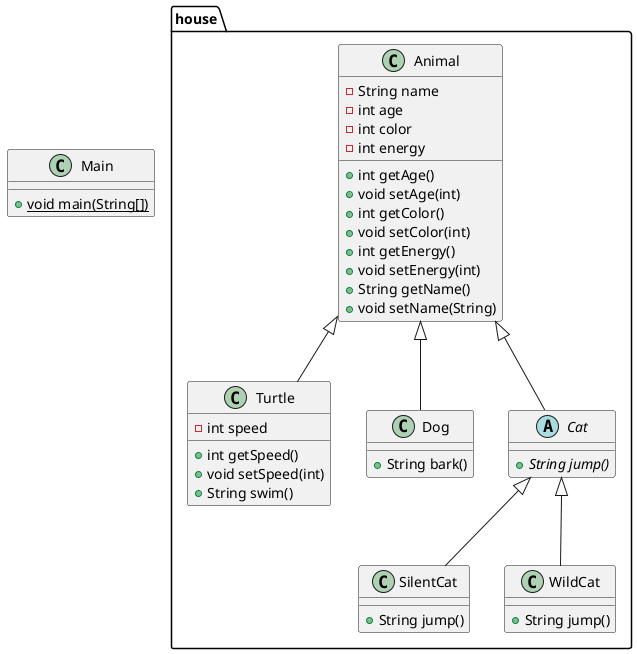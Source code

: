 @startuml
class Main {
+ {static} void main(String[])
}
class house.SilentCat {
+ String jump()
}
class house.Turtle {
- int speed
+ int getSpeed()
+ void setSpeed(int)
+ String swim()
}
class house.Dog {
+ String bark()
}
class house.WildCat {
+ String jump()
}
class house.Animal {
- String name
- int age
- int color
- int energy
+ int getAge()
+ void setAge(int)
+ int getColor()
+ void setColor(int)
+ int getEnergy()
+ void setEnergy(int)
+ String getName()
+ void setName(String)
}
abstract class house.Cat {
+ {abstract}String jump()
}


house.Cat <|-- house.SilentCat
house.Animal <|-- house.Turtle
house.Animal <|-- house.Dog
house.Cat <|-- house.WildCat
house.Animal <|-- house.Cat
@enduml